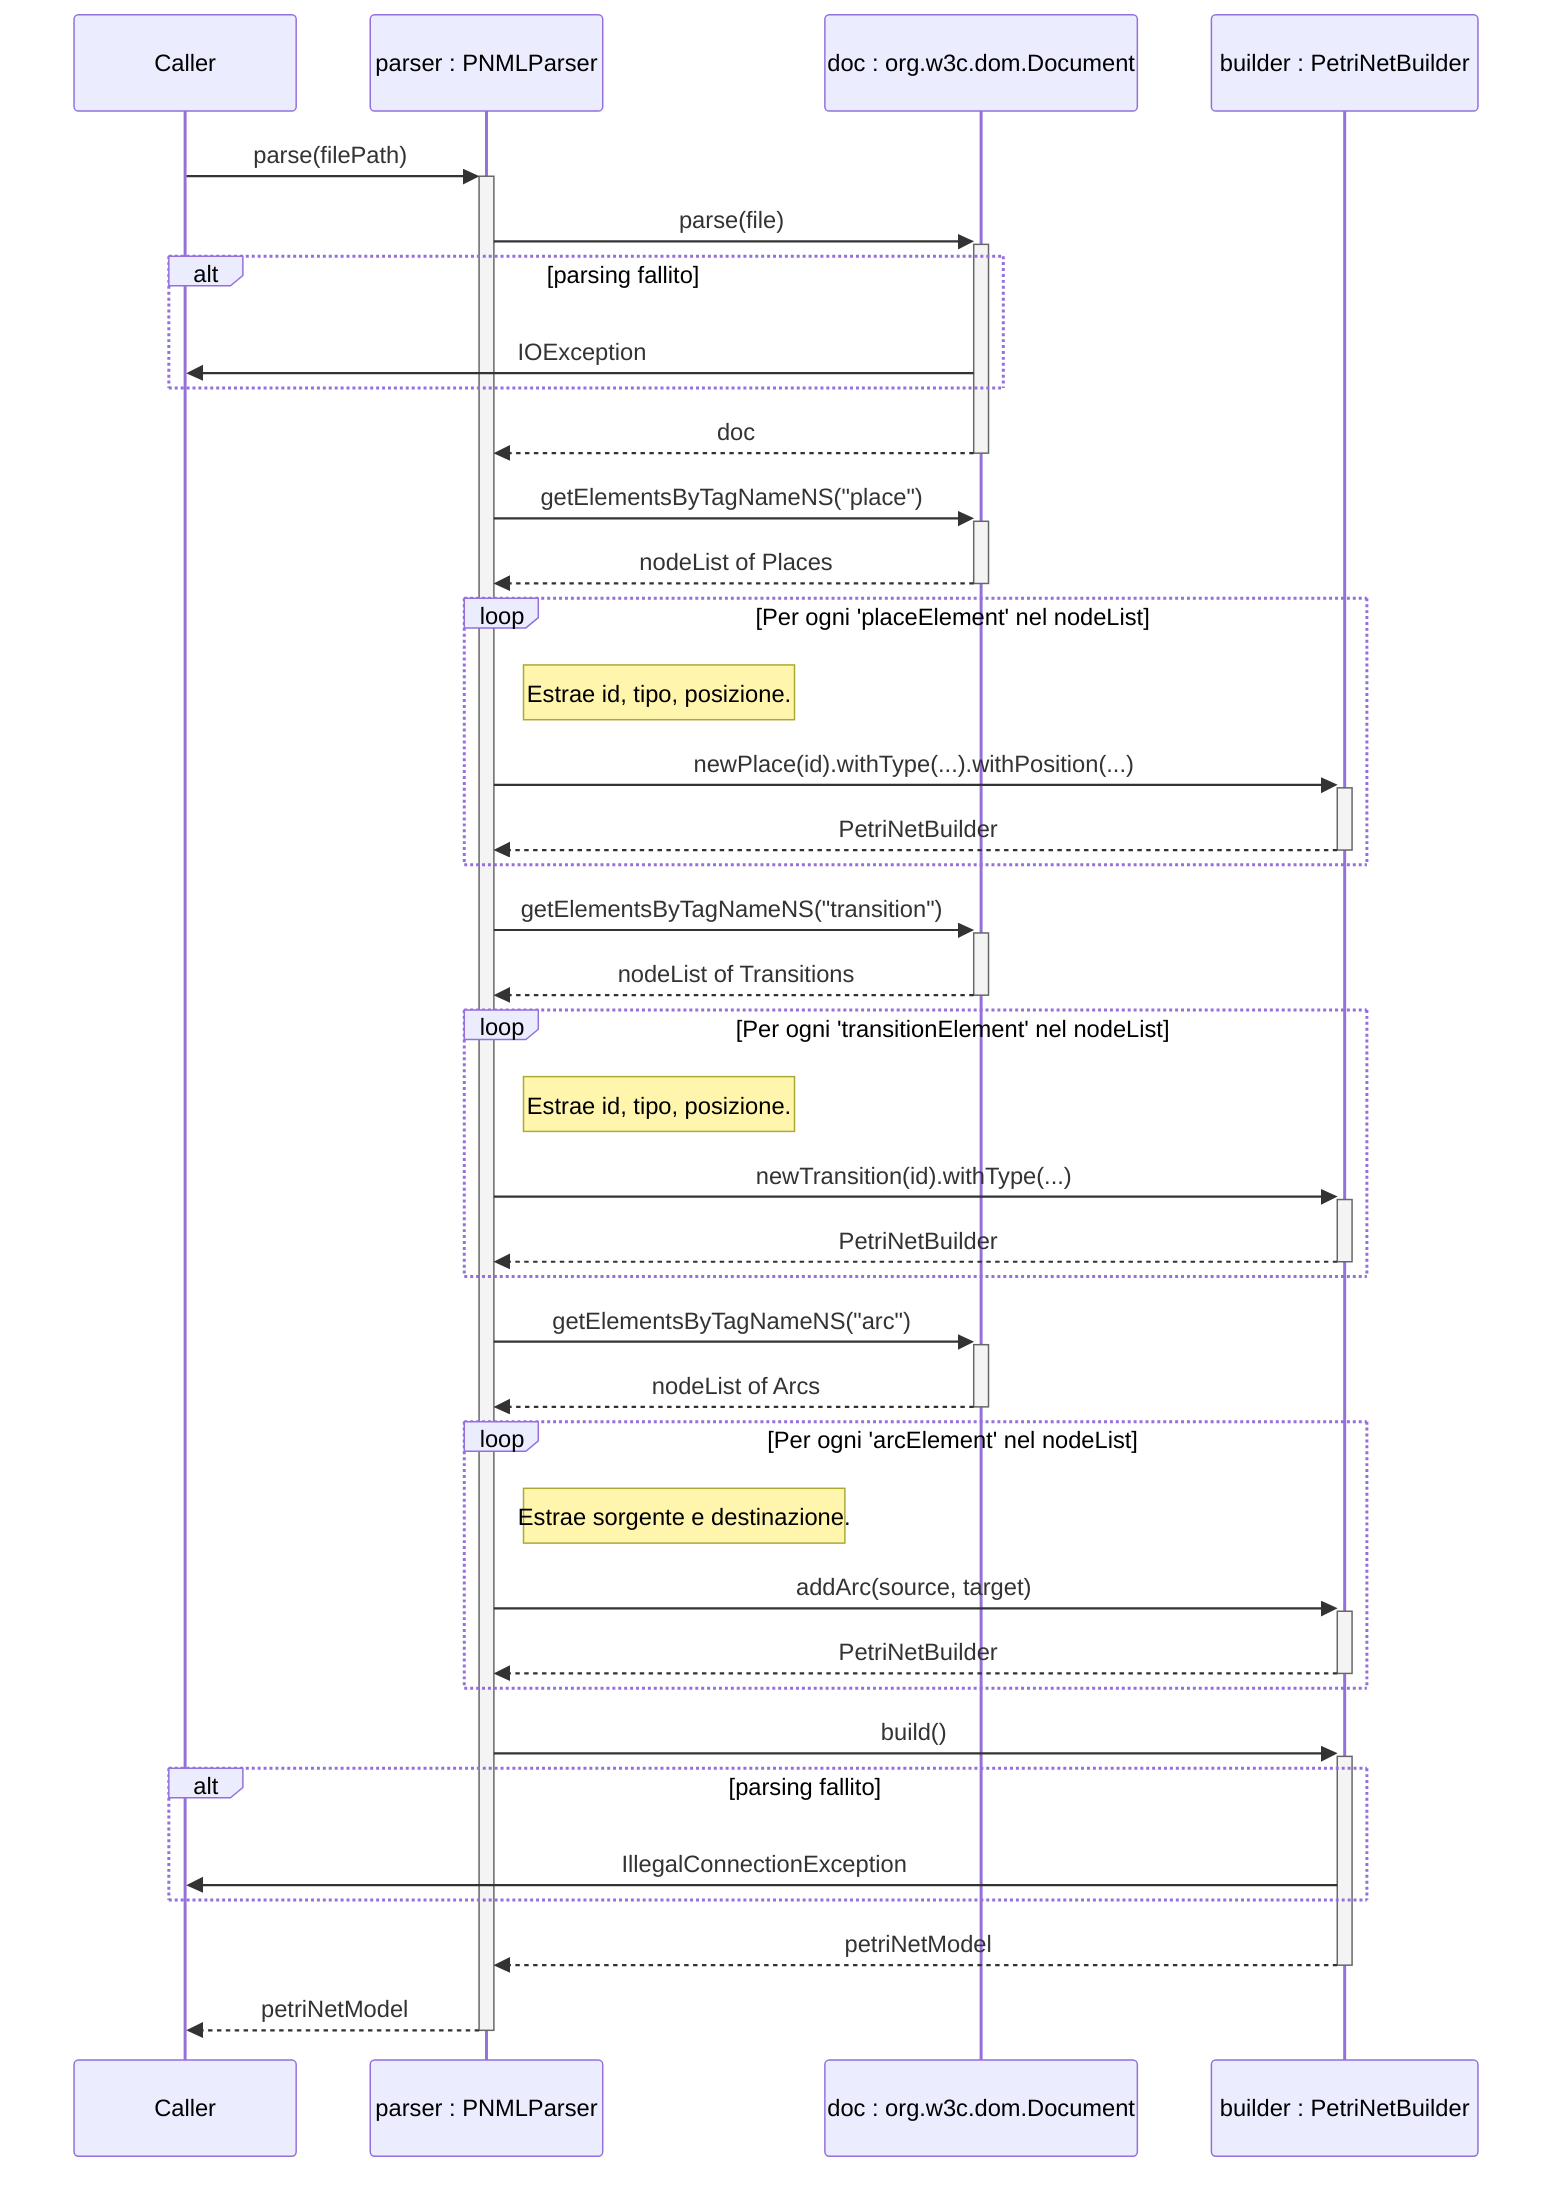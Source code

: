 sequenceDiagram
    participant Caller
    participant Parser as parser : PNMLParser
    participant Document as doc : org.w3c.dom.Document
    participant Builder as builder : PetriNetBuilder
    Caller ->>+ Parser: parse(filePath)
    Parser ->>+ Document: parse(file)
    alt parsing fallito
        Document ->> Caller: IOException
    end
    Document -->>- Parser: doc
    Parser ->>+ Document: getElementsByTagNameNS("place")
    Document -->>- Parser: nodeList of Places

    loop Per ogni 'placeElement' nel nodeList
        Note right of Parser: Estrae id, tipo, posizione.
        Parser ->>+ Builder: newPlace(id).withType(...).withPosition(...)
        Builder -->>- Parser: PetriNetBuilder
    end

    Parser ->>+ Document: getElementsByTagNameNS("transition")
    Document -->>- Parser: nodeList of Transitions
    loop Per ogni 'transitionElement' nel nodeList
        Note right of Parser: Estrae id, tipo, posizione.
        Parser ->>+ Builder: newTransition(id).withType(...)
        Builder -->>- Parser: PetriNetBuilder
    end

    Parser ->>+ Document: getElementsByTagNameNS("arc")
    Document -->>- Parser: nodeList of Arcs
    loop Per ogni 'arcElement' nel nodeList
        Note right of Parser: Estrae sorgente e destinazione.
        Parser ->>+ Builder: addArc(source, target)
        Builder -->>- Parser: PetriNetBuilder
    end

    Parser ->>+ Builder: build()
    alt parsing fallito
        Builder ->> Caller: IllegalConnectionException
    end
    Builder -->>- Parser: petriNetModel
    Parser -->>- Caller: petriNetModel